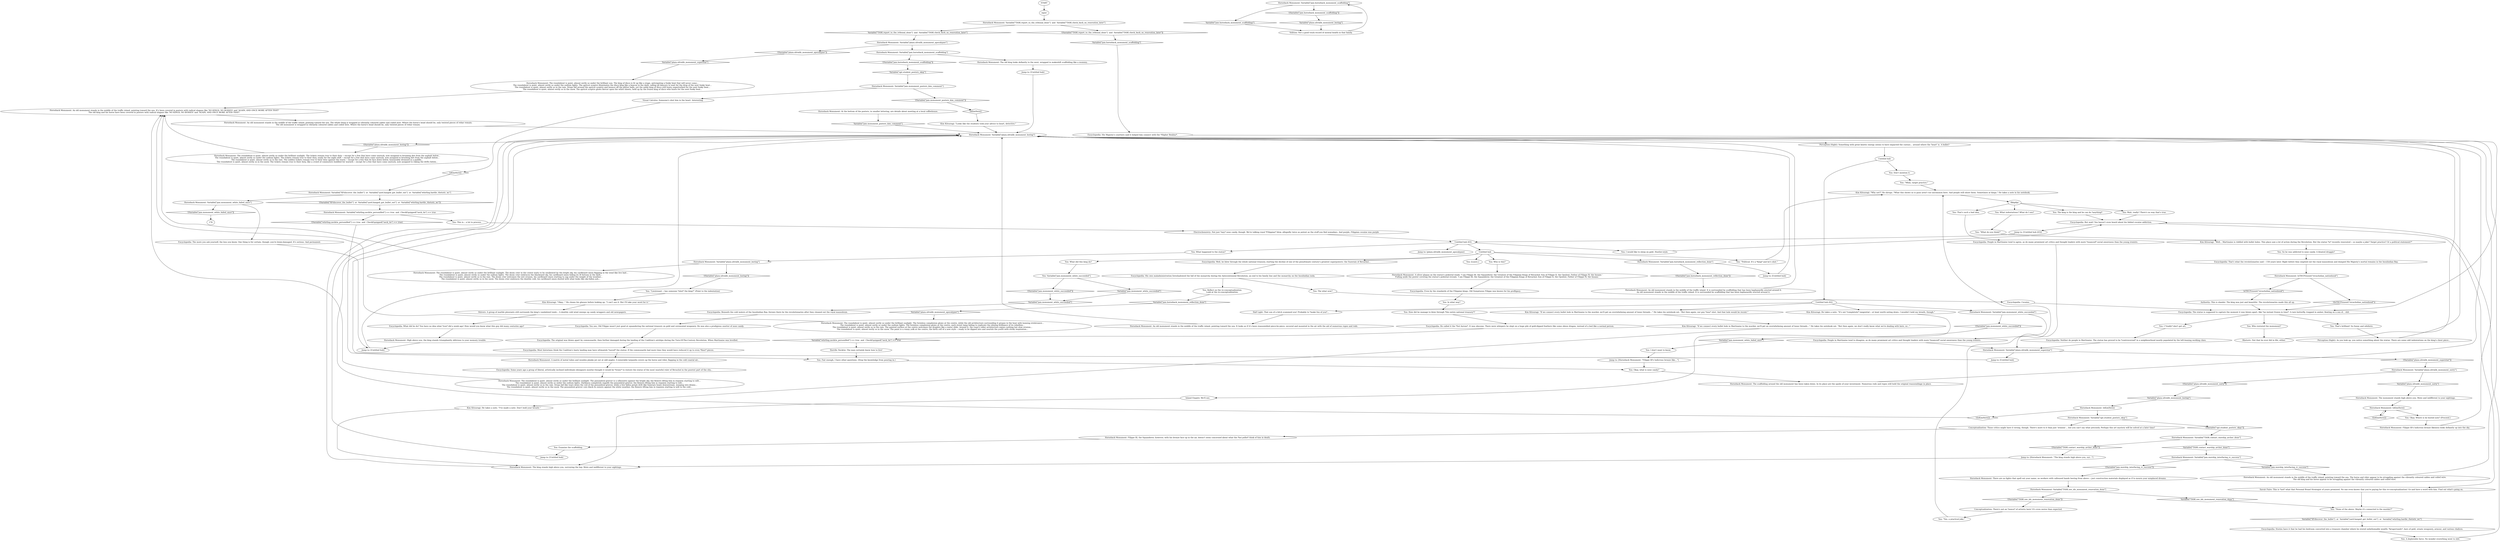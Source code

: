 # JAM / HORSEBACK MONUMENT
# On the traffic island in the jam, an old monument of Filippe III The Squanderer pointing towards an unknown location in the sea. The chest region seems to have suffered chip damage.
# ==================================================
digraph G {
	  0 [label="START"];
	  1 [label="input"];
	  2 [label="You: What did this king do?"];
	  3 [label="You: Variable[\"jam.monument_white_succeeded\"]"];
	  4 [label="Variable[\"jam.monument_white_succeeded\"]", shape=diamond];
	  5 [label="!(Variable[\"jam.monument_white_succeeded\"])", shape=diamond];
	  6 [label="Horseback Monument: High above you, the king stands triumphantly oblivious to your memory trouble."];
	  7 [label="Encyclopedia: But wait! You haven't even heard about his fabled cocaine addiction."];
	  8 [label="Encyclopedia: Neither do people in Martinaise. The statue has proved to be *controversial* in a neighbourhood mostly populated by the left-leaning working class."];
	  9 [label="Horseback Monument: Variable[\"jam.warship_interfacing_rc_success\"]"];
	  10 [label="Variable[\"jam.warship_interfacing_rc_success\"]", shape=diamond];
	  11 [label="!(Variable[\"jam.warship_interfacing_rc_success\"])", shape=diamond];
	  12 [label="You: Who is this?"];
	  13 [label="Kim Kitsuragi: \"Well... Martinaise is riddled with bullet holes. This place saw a lot of action during the Revolution. But the statue *is* recently renovated -- so maybe a joke? Target practice? Or a political statement?\""];
	  14 [label="Inland Empire: We'll see."];
	  15 [label="Horseback Monument: Filippe III, the Squanderer, however, with his bronze face up in the air, doesn't seem concerned about what the *hoi polloi* think of him in death."];
	  16 [label="Conceptualization: There's not an *ounce* of artistry here! It's even worse than expected."];
	  17 [label="Horseback Monument: An old monument stands in the middle of the traffic island, pointing toward the sea. The horse and rider appear to be struggling against the vibrantly coloured cables and coiled wire.\nThe old king and his horse appear to be struggling against the vibrantly coloured cables and coiled wire. "];
	  18 [label="Kim Kitsuragi: He takes a note. \"I've made a note. Don't hold your breath.\""];
	  19 [label="Kim Kitsuragi: \"Why not?\" He shrugs. \"What this shows us is guns aren't too uncommon here. And people still shoot them. Sometimes at kings.\" He takes a note in his notebook."];
	  20 [label="Encyclopedia: His own maladministration foreshadowed the fall of the monarchy during the Antecentennial Revolution, an end to his family line and the monarchy on the Insulindian isola."];
	  21 [label="Encyclopedia: That's what the revolutionaries said -- 150 years later. Right before they emptied out the royal mausoleum and dumped His Majesty's mortal remains in the Insulindian Bay."];
	  22 [label="You: Wait, really? There's no way that's true."];
	  23 [label="Untitled hub (03)"];
	  24 [label="Authority: This is slander. The king was just and beautiful. The revolutionaries made this all up."];
	  25 [label="You: I *really* don't get art."];
	  26 [label="You: [Leave.]"];
	  27 [label="Horseback Monument: Variable[\"TASK.contact_warship_archer_done\"]"];
	  28 [label="Variable[\"TASK.contact_warship_archer_done\"]", shape=diamond];
	  29 [label="!(Variable[\"TASK.contact_warship_archer_done\"])", shape=diamond];
	  30 [label="Jump to: [Untitled hub]"];
	  31 [label="You: In what way?"];
	  32 [label="Jump to: [Horseback Monument: \"Filippe III's ludicrous bronze like...\"]"];
	  33 [label="Horrific Necktie: The man certainly knew how to live!"];
	  34 [label="Horseback Monument: IsTHCPresent(\"revacholian_nationhood\")"];
	  35 [label="IsTHCPresent(\"revacholian_nationhood\")", shape=diamond];
	  36 [label="!(IsTHCPresent(\"revacholian_nationhood\"))", shape=diamond];
	  37 [label="Horseback Monument: Variable[\"jam.horseback_monument_scaffolding\"]"];
	  38 [label="Variable[\"jam.horseback_monument_scaffolding\"]", shape=diamond];
	  39 [label="!(Variable[\"jam.horseback_monument_scaffolding\"])", shape=diamond];
	  40 [label="Horseback Monument: The king stands high above you, surveying the bay. Mute and indifferent to your sightings."];
	  41 [label="You: That's brilliant! So funny and nihilistic."];
	  42 [label="Encyclopedia: People in Martinaise tend to agree, as do many prominent art critics and thought leaders with more *nuanced* social awareness than the young ironists."];
	  43 [label="Horseback Monument: Variable[\"plaza.ultralib_monument_sorry\"]"];
	  44 [label="Variable[\"plaza.ultralib_monument_sorry\"]", shape=diamond];
	  45 [label="!(Variable[\"plaza.ultralib_monument_sorry\"])", shape=diamond];
	  46 [label="Horseback Monument: The roundabout is quiet, almost eerily so under the brilliant sun. The king of disco is lit up like a stage, anticipating a funky beat that will never come...\nThe roundabout is quiet, almost eerily so under the sodium lights. The apricot sceptre illuminates the disco king like a beacon in the dark, calling all dancers to wait for the drop of the next funky beat...\nThe roundabout is quiet, almost eerily so in the rain. Drops fall around the apricot sceptre and bounce off the glitter balls, yet the noble king of disco still hunts unperturbed for the next funky beat...\nThe roundabout is quiet, almost eerily so in the snow. The apricot sceptre glows fiercer upon the white sheets, held up by the frozen king of disco who hunts for the next funky beat..."];
	  47 [label="Horseback Monument: Variable[\"TASK.see_ids_monument_renovation_done\"]"];
	  48 [label="Variable[\"TASK.see_ids_monument_renovation_done\"]", shape=diamond];
	  49 [label="!(Variable[\"TASK.see_ids_monument_renovation_done\"])", shape=diamond];
	  50 [label="Kim Kitsuragi: \"Looks like the students took your advice to heart, detective.\""];
	  51 [label="Horseback Monument: A silver plaque on the statue's pedestal reads: 'I am Filippe III, the Squanderer, the Greatest of the Filippian Kings of Revachol; Son of Filippe II, the Opulent; Father of Filippe IV, the Insane.'\nPulling aside the poster covering the statue's pedestal reveals: 'I am Filippe III, the Squanderer, the Greatest of the Filippian Kings of Revachol; Son of Filippe II, the Opulent; Father of Filippe IV, the Insane.'"];
	  52 [label="Kim Kitsuragi: \"Okay...\" He cleans his glasses before looking up. \"I can't see it. But I'll take your word for it.\""];
	  53 [label="You: The king is the king and he can do *anything*."];
	  54 [label="Encyclopedia: Most historians think the Coalition's hasty landing may have ultimately *saved* the statue: If the communards had more time they would have reduced it up to even *finer* pieces."];
	  55 [label="Horseback Monument: Variable[\"TASK.report_to_the_tribunal_done\"]  and  Variable[\"TASK.check_back_on_renovation_later\"]"];
	  56 [label="Variable[\"TASK.report_to_the_tribunal_done\"]  and  Variable[\"TASK.check_back_on_renovation_later\"]", shape=diamond];
	  57 [label="!(Variable[\"TASK.report_to_the_tribunal_done\"]  and  Variable[\"TASK.check_back_on_renovation_later\"])", shape=diamond];
	  58 [label="Horseback Monument: At the bottom of the posters, in smaller lettering, are details about meeting at a local coffeehouse."];
	  59 [label="Horseback Monument: An old monument stands in the middle of the traffic island, pointing toward the sea. The whole thing is wrapped in vibrantly coloured cables and coiled wire. Where the horse's head should be, only twisted pieces of rebar remain.\nThe old monument is wrapped in vibrantly coloured cables and coiled wire. Where the horse's head should be, only twisted pieces of rebar remain."];
	  60 [label="Horseback Monument: There are no lights that spell out your name, no workers with calloused hands leering from above -- just construction materials displayed as if to mourn your misplaced dreams."];
	  61 [label="Encyclopedia: Some years ago a group of liberal, artistically inclined individuals (designers mostly) thought it would be *ironic* to restore the statue of the most wasteful ruler of Revachol in the poorest part of the city..."];
	  62 [label="Rhetoric: Not that he ever did in life, either."];
	  63 [label="You: Examine the scaffolding."];
	  64 [label="Horseback Monument: Variable[\"jam.horseback_monument_reflection_done\"]"];
	  65 [label="Variable[\"jam.horseback_monument_reflection_done\"]", shape=diamond];
	  66 [label="!(Variable[\"jam.horseback_monument_reflection_done\"])", shape=diamond];
	  67 [label="Jump to: [Untitled hub]"];
	  68 [label="Horseback Monument: IsKimHere()"];
	  69 [label="IsKimHere()", shape=diamond];
	  70 [label="!(IsKimHere())", shape=diamond];
	  71 [label="You: Okay. Where is he buried now? (Proceed.)"];
	  72 [label="Jump to: [plaza.ultralib_monument_apocalypse]"];
	  73 [label="Horseback Monument: An old monument stands in the middle of the traffic island. It is surrounded by scaffolding that has been haphazardly erected around it.\nAn old monument stands in the middle of the traffic island. It is surrounded by scaffolding that has been haphazardly erected around it."];
	  74 [label="Encyclopedia: His Majesty's courtiers said it helped him connect with the *Higher Realms*."];
	  75 [label="Electrochemistry: Not just *any* nose candy, though. We're talking royal *Filippian* blow, allegedly twice as potent as the stuff you find nowadays. And purple, Filippian cocaine was purple."];
	  76 [label="Encyclopedia: The original was blown apart by communards, then further damaged during the landing of the Coalition's airships during the Turn-Of-The-Century Revolution. When Martinaise was levelled."];
	  77 [label="Horseback Monument: Variable[\"plaza.ultralib_monument_boring\"]"];
	  78 [label="Variable[\"plaza.ultralib_monument_boring\"]", shape=diamond];
	  79 [label="!(Variable[\"plaza.ultralib_monument_boring\"])", shape=diamond];
	  80 [label="Horseback Monument: The roundabout is quiet, almost eerily so under the brilliant sunlight. The doom crier in the centre waits to be swallowed by the bright sky, his cardboard omen flapping in the wind like live bait...\nThe roundabout is quiet, almost eerily so under the sodium lights. The doom crier embraces the blackened sky, his cardboard omen hiding its ill fortune in the dark...\nThe roundabout is quiet, almost eerily so in the rain. The doom crier welcomes the wet erosion, his cardboard omen starting to sag under the weight of the weather...\nThe roundabout is quiet, almost eerily so in the snow. The doom crier embraces the deathly cold, his cardboard omen dusted with what looks like sky-fallen ash..."];
	  81 [label="Horseback Monument: The roundabout is quiet, almost eerily so under the brilliant sunlight. The formless complexion glows at the centre, while the old architecture surrounding it groans in the heat with looming irrelevance...\nThe roundabout is quiet, almost eerily so under the sodium lights. The formless complexion glows at the centre, each street lamp failing to replicate the shining brilliance of its rebellion...\nThe roundabout is quiet, almost eerily so in the rain. The painted surface at the centre welcomes the droplets like a water slide. Around it, the coast's older architecture enjoys nothing but slow erosion...\nThe roundabout is quiet, almost eerily so in the snow. The paint is a runny yolk at the centre, the birth cell of a new style -- ready to be dipped into and nourish the youth with sticky inspiration..."];
	  82 [label="You: \"Lieutenant -- has someone *shot* the king?\" (Point to the indentation)"];
	  83 [label="You: Don't mention it."];
	  84 [label="Untitled hub (02)"];
	  85 [label="You: So he was addicted to nose candy. A bloated druggie?"];
	  86 [label="Untitled hub"];
	  87 [label="Horseback Monument: Variable[\"plaza.ultralib_monument_boring\"]"];
	  88 [label="Variable[\"plaza.ultralib_monument_boring\"]", shape=diamond];
	  89 [label="!(Variable[\"plaza.ultralib_monument_boring\"])", shape=diamond];
	  90 [label="Perception (Sight): Something with great kinetic energy seems to have impacted the cuirass... around where the 'heart' is. A bullet?"];
	  91 [label="You: \"What do you think?\""];
	  92 [label="Shivers: A group of marble pleurants still surrounds the king's vandalized tomb... A deathly cold wind sweeps up candy wrappers and old newspapers."];
	  93 [label="Encyclopedia: You see, Old Filippe wasn't just good at squandering the national treasury on gold and ceremonial weaponry. He was also a prodigious snorter of nose candy."];
	  94 [label="Encyclopedia: Cocaine."];
	  95 [label="Horseback Monument: The scaffolding around the old monument has been taken down. In its place are the spoils of your investment. Numerous rods and ropes still hold the original reassemblage in place."];
	  96 [label="Horseback Monument: Variable[\"plaza.ultralib_monument_apocalypse\"]"];
	  97 [label="Variable[\"plaza.ultralib_monument_apocalypse\"]", shape=diamond];
	  98 [label="!(Variable[\"plaza.ultralib_monument_apocalypse\"])", shape=diamond];
	  99 [label="Horseback Monument: Variable[\"jam.horseback_monument_scaffolding\"]"];
	  100 [label="Variable[\"jam.horseback_monument_scaffolding\"]", shape=diamond];
	  101 [label="!(Variable[\"jam.horseback_monument_scaffolding\"])", shape=diamond];
	  102 [label="Horseback Monument: The old king looks defiantly to the west, wrapped in makeshift scaffolding like a mummy..."];
	  103 [label="You: \"None of the above. Maybe it's connected to the murder?\""];
	  104 [label="Kim Kitsuragi: \"If we connect every bullet hole in Martinaise to the murder, we'll get an overwhelming amount of loose threads...\" He takes his notebook out. \"But then again, our guy *was* shot. And that hole would be recent.\""];
	  105 [label="Encyclopedia: Stories have it that he had his bedroom converted into a treasure chamber where he stored unfathomable wealth: *krugerrands*, bars of gold, ornate weaponry, armour, and various chalices."];
	  106 [label="Encyclopedia: He called it the *Sol Aurum*. It was obscene. There were whispers he slept on a huge pile of gold-dipped feathers like some obese dragon, instead of a bed like a normal person."];
	  107 [label="You: A deplorable farce. No wonder everything went to shit."];
	  108 [label="You: That's such a bad idea."];
	  109 [label="You: Who restored the monument?"];
	  110 [label="Horseback Monument: A matrix of metal tubes and wooden planks jut out at odd angles. A miserable tarpaulin covers up the horse and rider, flapping in the cold coastal air..."];
	  111 [label="Jump to: [Untitled hub]"];
	  112 [label="Jump to: [Untitled hub]"];
	  113 [label="Horseback Monument: An old monument stands in the middle of the traffic island, pointing toward the sea. It's been covered in posters with radical slogans like 'NO KINGS, NO BOSSES' and 'AGAIN, AND ONCE MORE AFTER THAT!'\nThe old king and his horse have been covered in posters with radical slogans like 'NO KINGS, NO BOSSES' and 'AGAIN, AND ONCE MORE AFTER THAT!' "];
	  114 [label="Horseback Monument: Variable[\"jam.monument_posters_kim_comment\"]"];
	  115 [label="Variable[\"jam.monument_posters_kim_comment\"]", shape=diamond];
	  116 [label="!(Variable[\"jam.monument_posters_kim_comment\"])", shape=diamond];
	  117 [label="Visual Calculus: Someone's shot him in the heart. Interesting."];
	  118 [label="Untitled hub"];
	  119 [label="Horseback Monument: Variable[\"XP.discover_the_bullet\"]  or  Variable[\"yard.hanged_got_bullet_out\"]  or  Variable[\"whirling.hardie_rhetoric_wc\"]"];
	  120 [label="Variable[\"XP.discover_the_bullet\"]  or  Variable[\"yard.hanged_got_bullet_out\"]  or  Variable[\"whirling.hardie_rhetoric_wc\"]", shape=diamond];
	  121 [label="!(Variable[\"XP.discover_the_bullet\"]  or  Variable[\"yard.hanged_got_bullet_out\"]  or  Variable[\"whirling.hardie_rhetoric_wc\"])", shape=diamond];
	  122 [label="Horseback Monument: Variable[\"jam.monument_white_failed_once\"]"];
	  123 [label="Variable[\"jam.monument_white_failed_once\"]", shape=diamond];
	  124 [label="!(Variable[\"jam.monument_white_failed_once\"])", shape=diamond];
	  125 [label="Encyclopedia: The more you ask yourself, the less you know. One thing is for certain, though: you're brain-damaged. It's serious. And permanent."];
	  126 [label="You: I don't want to know."];
	  127 [label="Savoir Faire: This is *not* what that Personal Brand Strategist of yours promised. No one even knows that you're paying for this re-conceptualization! Go and have a word with him. Find out what's going on."];
	  128 [label="Horseback Monument: An old monument stands in the middle of the traffic island, pointing toward the sea. It looks as if it's been reassembled piece-by-piece, secured and mounted in the air with the aid of numerous ropes and rods."];
	  129 [label="Jump to: [Horseback Monument: \"The king stands high above you, sur...\"]"];
	  130 [label="flikipfipi"];
	  131 [label="You: Fair enough, I have other questions. (Stop the knowledge from pouring in.)"];
	  132 [label="You: The what now?"];
	  133 [label="Jump to: [Untitled hub (03)]"];
	  134 [label="Encyclopedia: The statue is supposed to capture the moment it was blown apart, like *an instant frozen in time*. A rare butterfly, trapped in amber, floating on a sea of... shit."];
	  135 [label="Horseback Monument: The roundabout is quiet, almost eerily so under the brilliant sunlight. The penumbral griever is a silhouette against the bright sky, the flowers lifting him in requiem starting to wilt...\nThe roundabout is quiet, almost eerily so under the sodium lights. Darkness completely engulfs the penumbral griever, the flowers lifting him in requiem starting to wilt...\nThe roundabout is quiet, almost eerily so in the rain. Drops fall like tears down the veil of the penumbral griever, while a few fallen petals drift like funerary boats downstream, weeping into drains...\nThe roundabout is quiet, almost eerily so in the snow. The penumbral griever cuts black its misery against the white weather, the flowers lifting him in requiem starting to wilt in the cold..."];
	  136 [label="Horseback Monument: The monument stands high above you. Mute and indifferent to your sightings."];
	  137 [label="You: \"Mhm, target practice.\""];
	  138 [label="Kim Kitsuragi: He takes a note. \"It's not *completely* tangential -- at least worth noting down. I wouldn't hold my breath, though.\""];
	  139 [label="Kim Kitsuragi: \"If we connect every bullet hole in Martinaise to the murder, we'll get an overwhelming amount of loose threads...\" He takes his notebook out. \"But then again, we don't really know what we're dealing with here, so...\""];
	  140 [label="Horseback Monument: Variable[\"whirling.necktie_personified\"] == true  and  CheckEquipped(\"neck_tie\") == true"];
	  141 [label="Variable[\"whirling.necktie_personified\"] == true  and  CheckEquipped(\"neck_tie\") == true", shape=diamond];
	  142 [label="!(Variable[\"whirling.necktie_personified\"] == true  and  CheckEquipped(\"neck_tie\") == true)", shape=diamond];
	  143 [label="You: This is... a lot to process."];
	  144 [label="You: I would like to sleep on gold. Hustler-style."];
	  145 [label="You: What indentations? What do I see?"];
	  146 [label="Encyclopedia: Well, he blew through the whole national treasury, starting the decline of one of the penultimate century's greatest superpowers: the Suzerain of Revachol..."];
	  147 [label="You: How did he manage to blow through *the entire national treasury*?"];
	  148 [label="You: Reflect on the re-conceptualization.\nLook at the re-conceptualization."];
	  149 [label="You: \"Political. It's a *king* and he's shot.\""];
	  150 [label="Half Light: That son of a bitch scammed you! Probably to *make fun of you*..."];
	  151 [label="You: \"Yes, a practical joke.\""];
	  152 [label="Horseback Monument: Variable[\"jam.monument_white_succeeded\"]"];
	  153 [label="Variable[\"jam.monument_white_succeeded\"]", shape=diamond];
	  154 [label="!(Variable[\"jam.monument_white_succeeded\"])", shape=diamond];
	  155 [label="Encyclopedia: People in Martinaise tend to disagree, as do many prominent art critics and thought leaders with more *nuanced* social awareness than the young ironists."];
	  156 [label="Perception (Sight): As you look up, you notice something about the statue. There are some odd indentations on the king's chest piece..."];
	  157 [label="Horseback Monument: The roundabout is quiet, almost eerily so under the brilliant sunlight. The tickets remain true to their duty -- except for a few that have come unstuck, now assigned to brushing dirt from the asphalt below...\nThe roundabout is quiet, almost eerily so under the sodium lights. The tickets remain true to their duty, ready for the night shift -- except for a few that have come unstuck, now assigned to brushing dirt from the asphalt below...\nThe roundabout is quiet, almost eerily so in the rain. The sodden tickets remain true to their duty against the storm -- except for a few that lie face down below, honourably drowned in a puddle...\nThe roundabout is quiet, almost eerily so in the snow. The tickets remain true to their duty, like a crowd of commuters huddled for warmth -- except for a few that have come unstuck, now assigned to raking the drifts below..."];
	  158 [label="Horseback Monument: IsKimHere()"];
	  159 [label="IsKimHere()", shape=diamond];
	  160 [label="!(IsKimHere())", shape=diamond];
	  161 [label="Horseback Monument: Variable[\"apt.student_posters_okay\"]"];
	  162 [label="Variable[\"apt.student_posters_okay\"]", shape=diamond];
	  163 [label="!(Variable[\"apt.student_posters_okay\"])", shape=diamond];
	  164 [label="Conceptualization: Those critics might have it wrong, though. There's more to it than just 'ironism'... but you can't say what precisely. Perhaps this art mystery will be solved at a later time?"];
	  165 [label="Horseback Monument: Variable[\"plaza.ultralib_monument_superstar\"]"];
	  166 [label="Variable[\"plaza.ultralib_monument_superstar\"]", shape=diamond];
	  167 [label="!(Variable[\"plaza.ultralib_monument_superstar\"])", shape=diamond];
	  168 [label="Jump to: [Untitled hub]"];
	  169 [label="Volition: Not a good track record of mental health in that family."];
	  170 [label="Encyclopedia: Even by the standards of the Filippian kings, Old Sumptuous Filippe was known for his profligacy."];
	  171 [label="Encyclopedia: Beneath the cold waters of the Insulindian Bay, thrown there by the revolutionaries after they cleaned out the royal mausoleum."];
	  172 [label="Horseback Monument: Filippe III's ludicrous bronze likeness looks defiantly up into the sky."];
	  173 [label="You: Okay, what is nose candy?"];
	  174 [label="You: What happened to the statue?"];
	  175 [label="Encyclopedia: What did he do? You have no idea what *you* did a week ago! How would you know what this guy did many centuries ago?"];
	  0 -> 1
	  1 -> 55
	  2 -> 3
	  3 -> 4
	  3 -> 5
	  4 -> 153
	  5 -> 153
	  6 -> 30
	  7 -> 133
	  7 -> 127
	  8 -> 165
	  9 -> 10
	  9 -> 11
	  10 -> 17
	  11 -> 60
	  12 -> 51
	  13 -> 85
	  14 -> 40
	  15 -> 63
	  16 -> 151
	  17 -> 87
	  18 -> 40
	  19 -> 130
	  20 -> 132
	  20 -> 148
	  21 -> 34
	  22 -> 7
	  23 -> 144
	  23 -> 86
	  23 -> 72
	  23 -> 174
	  24 -> 134
	  25 -> 8
	  27 -> 28
	  27 -> 29
	  28 -> 9
	  29 -> 129
	  30 -> 87
	  31 -> 147
	  32 -> 173
	  33 -> 131
	  34 -> 35
	  34 -> 36
	  35 -> 24
	  36 -> 134
	  37 -> 38
	  37 -> 39
	  38 -> 169
	  39 -> 88
	  40 -> 87
	  41 -> 156
	  42 -> 165
	  43 -> 44
	  43 -> 45
	  44 -> 136
	  45 -> 78
	  46 -> 113
	  47 -> 48
	  47 -> 49
	  48 -> 103
	  49 -> 16
	  50 -> 87
	  51 -> 170
	  52 -> 92
	  53 -> 7
	  54 -> 110
	  55 -> 56
	  55 -> 57
	  56 -> 96
	  57 -> 100
	  58 -> 115
	  59 -> 87
	  60 -> 47
	  61 -> 135
	  62 -> 87
	  63 -> 111
	  64 -> 66
	  64 -> 67
	  65 -> 97
	  66 -> 73
	  67 -> 87
	  68 -> 70
	  68 -> 71
	  69 -> 119
	  70 -> 68
	  71 -> 172
	  73 -> 87
	  74 -> 134
	  75 -> 23
	  76 -> 54
	  77 -> 80
	  77 -> 79
	  78 -> 158
	  79 -> 82
	  80 -> 113
	  81 -> 113
	  82 -> 52
	  83 -> 137
	  84 -> 152
	  84 -> 138
	  84 -> 104
	  84 -> 150
	  85 -> 21
	  86 -> 64
	  86 -> 2
	  86 -> 12
	  86 -> 146
	  86 -> 149
	  86 -> 26
	  87 -> 89
	  87 -> 90
	  88 -> 169
	  89 -> 157
	  90 -> 118
	  91 -> 13
	  92 -> 175
	  93 -> 76
	  94 -> 134
	  95 -> 87
	  96 -> 98
	  96 -> 99
	  97 -> 81
	  98 -> 166
	  99 -> 101
	  99 -> 102
	  100 -> 74
	  101 -> 162
	  102 -> 112
	  103 -> 120
	  104 -> 139
	  105 -> 107
	  106 -> 141
	  107 -> 7
	  108 -> 42
	  109 -> 62
	  110 -> 61
	  111 -> 87
	  112 -> 87
	  113 -> 59
	  114 -> 116
	  114 -> 117
	  115 -> 87
	  116 -> 159
	  117 -> 69
	  118 -> 83
	  118 -> 84
	  119 -> 121
	  119 -> 122
	  120 -> 105
	  121 -> 140
	  122 -> 124
	  122 -> 125
	  123 -> 126
	  124 -> 176
	  125 -> 30
	  126 -> 32
	  127 -> 103
	  128 -> 87
	  129 -> 40
	  130 -> 145
	  130 -> 108
	  130 -> 53
	  130 -> 22
	  131 -> 173
	  132 -> 94
	  133 -> 23
	  134 -> 41
	  134 -> 109
	  134 -> 25
	  135 -> 113
	  136 -> 68
	  137 -> 19
	  138 -> 14
	  139 -> 18
	  140 -> 142
	  140 -> 143
	  141 -> 33
	  142 -> 131
	  143 -> 75
	  144 -> 7
	  145 -> 91
	  146 -> 20
	  147 -> 106
	  148 -> 65
	  149 -> 19
	  150 -> 128
	  151 -> 19
	  152 -> 154
	  152 -> 155
	  153 -> 171
	  154 -> 123
	  155 -> 165
	  156 -> 87
	  157 -> 113
	  158 -> 160
	  158 -> 161
	  159 -> 50
	  160 -> 87
	  161 -> 163
	  161 -> 164
	  162 -> 114
	  163 -> 27
	  164 -> 15
	  165 -> 168
	  165 -> 167
	  166 -> 46
	  167 -> 43
	  168 -> 87
	  169 -> 37
	  170 -> 31
	  171 -> 93
	  172 -> 87
	  173 -> 95
	  174 -> 77
	  175 -> 6
}

